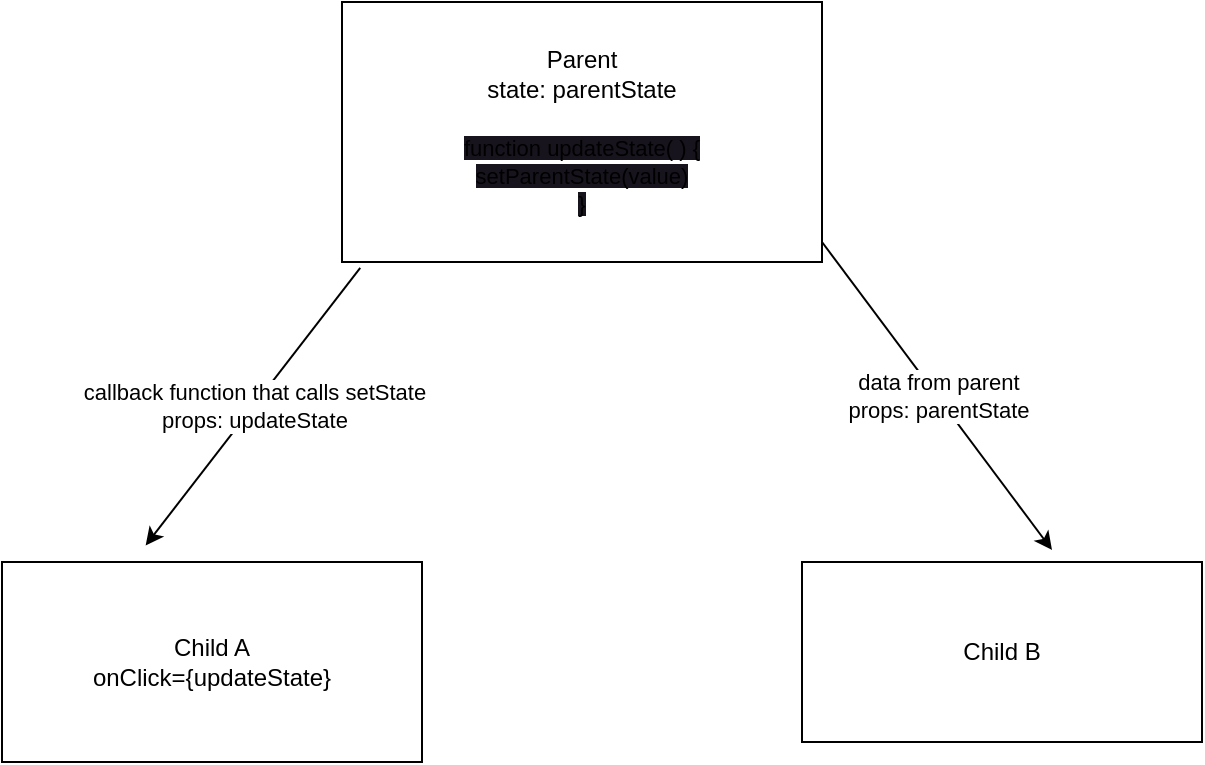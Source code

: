 <mxfile>
    <diagram id="xBMz8oEFLdkjrW7Th8Jx" name="Page-1">
        <mxGraphModel dx="869" dy="329" grid="1" gridSize="10" guides="1" tooltips="1" connect="1" arrows="1" fold="1" page="1" pageScale="1" pageWidth="850" pageHeight="1100" math="0" shadow="0">
            <root>
                <mxCell id="0"/>
                <mxCell id="1" parent="0"/>
                <mxCell id="2" value="Parent&lt;br&gt;state: parentState&lt;br&gt;&lt;br&gt;&lt;span style=&quot;font-size: 11px; background-color: rgb(24, 20, 29);&quot;&gt;function updateState( ) {&lt;/span&gt;&lt;br style=&quot;font-size: 11px;&quot;&gt;&lt;span style=&quot;font-size: 11px; background-color: rgb(24, 20, 29);&quot;&gt;setParentState(value)&lt;/span&gt;&lt;br style=&quot;font-size: 11px;&quot;&gt;&lt;span style=&quot;font-size: 11px; background-color: rgb(24, 20, 29);&quot;&gt;}&lt;/span&gt;" style="whiteSpace=wrap;html=1;" parent="1" vertex="1">
                    <mxGeometry x="270" y="60" width="240" height="130" as="geometry"/>
                </mxCell>
                <mxCell id="3" value="Child A&lt;br&gt;onClick={updateState}" style="whiteSpace=wrap;html=1;" parent="1" vertex="1">
                    <mxGeometry x="100" y="340" width="210" height="100" as="geometry"/>
                </mxCell>
                <mxCell id="4" value="Child B" style="whiteSpace=wrap;html=1;" parent="1" vertex="1">
                    <mxGeometry x="500" y="340" width="200" height="90" as="geometry"/>
                </mxCell>
                <mxCell id="5" value="" style="endArrow=classic;html=1;exitX=0.038;exitY=1.023;exitDx=0;exitDy=0;exitPerimeter=0;entryX=0.342;entryY=-0.083;entryDx=0;entryDy=0;entryPerimeter=0;" parent="1" source="2" target="3" edge="1">
                    <mxGeometry relative="1" as="geometry">
                        <mxPoint x="420" y="260" as="sourcePoint"/>
                        <mxPoint x="520" y="260" as="targetPoint"/>
                    </mxGeometry>
                </mxCell>
                <mxCell id="6" value="callback function that calls setState&lt;br&gt;props: updateState" style="edgeLabel;resizable=0;html=1;align=center;verticalAlign=middle;" parent="5" connectable="0" vertex="1">
                    <mxGeometry relative="1" as="geometry"/>
                </mxCell>
                <mxCell id="7" value="" style="endArrow=classic;html=1;entryX=0.625;entryY=-0.067;entryDx=0;entryDy=0;entryPerimeter=0;" parent="1" target="4" edge="1">
                    <mxGeometry relative="1" as="geometry">
                        <mxPoint x="510" y="180" as="sourcePoint"/>
                        <mxPoint x="610" y="180" as="targetPoint"/>
                    </mxGeometry>
                </mxCell>
                <mxCell id="8" value="data from parent&lt;br&gt;props: parentState" style="edgeLabel;resizable=0;html=1;align=center;verticalAlign=middle;" parent="7" connectable="0" vertex="1">
                    <mxGeometry relative="1" as="geometry"/>
                </mxCell>
            </root>
        </mxGraphModel>
    </diagram>
</mxfile>